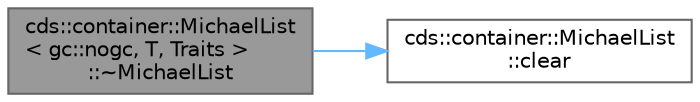 digraph "cds::container::MichaelList&lt; gc::nogc, T, Traits &gt;::~MichaelList"
{
 // LATEX_PDF_SIZE
  bgcolor="transparent";
  edge [fontname=Helvetica,fontsize=10,labelfontname=Helvetica,labelfontsize=10];
  node [fontname=Helvetica,fontsize=10,shape=box,height=0.2,width=0.4];
  rankdir="LR";
  Node1 [id="Node000001",label="cds::container::MichaelList\l\< gc::nogc, T, Traits \>\l::~MichaelList",height=0.2,width=0.4,color="gray40", fillcolor="grey60", style="filled", fontcolor="black",tooltip="List destructor"];
  Node1 -> Node2 [id="edge2_Node000001_Node000002",color="steelblue1",style="solid",tooltip=" "];
  Node2 [id="Node000002",label="cds::container::MichaelList\l::clear",height=0.2,width=0.4,color="grey40", fillcolor="white", style="filled",URL="$classcds_1_1container_1_1_michael_list.html#a2e9f7c17b8136925466e78644ea32e1c",tooltip="Clears the list"];
}
